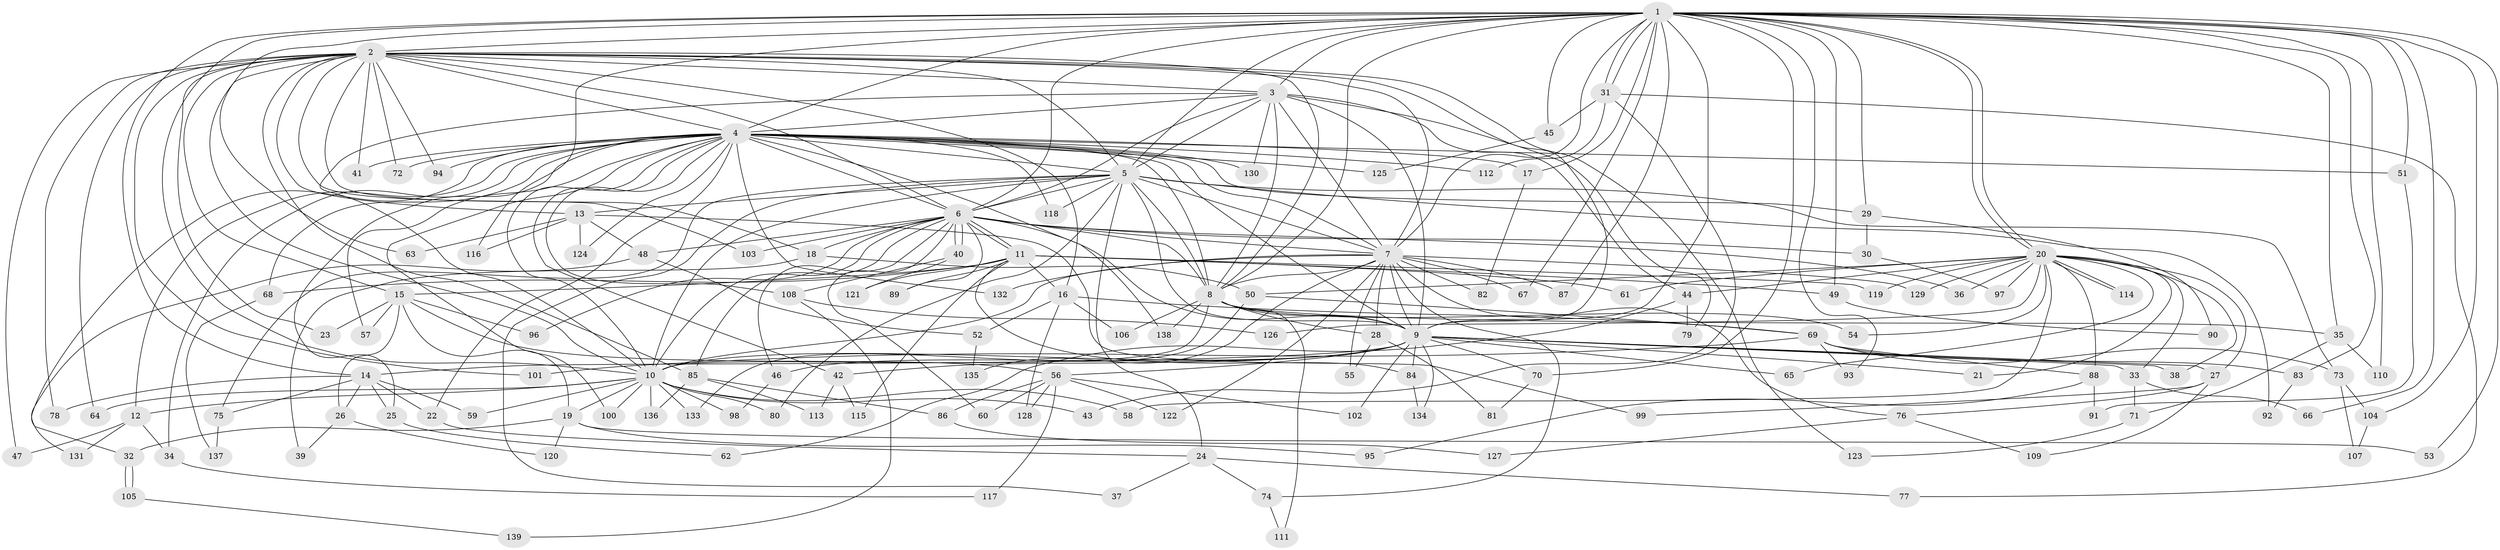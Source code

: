 // coarse degree distribution, {39: 0.009433962264150943, 22: 0.009433962264150943, 9: 0.018867924528301886, 36: 0.009433962264150943, 17: 0.009433962264150943, 13: 0.009433962264150943, 19: 0.009433962264150943, 18: 0.009433962264150943, 11: 0.009433962264150943, 5: 0.02830188679245283, 7: 0.018867924528301886, 8: 0.018867924528301886, 6: 0.0660377358490566, 3: 0.1509433962264151, 20: 0.009433962264150943, 2: 0.5377358490566038, 4: 0.05660377358490566, 1: 0.018867924528301886}
// Generated by graph-tools (version 1.1) at 2025/23/03/03/25 07:23:44]
// undirected, 139 vertices, 303 edges
graph export_dot {
graph [start="1"]
  node [color=gray90,style=filled];
  1;
  2;
  3;
  4;
  5;
  6;
  7;
  8;
  9;
  10;
  11;
  12;
  13;
  14;
  15;
  16;
  17;
  18;
  19;
  20;
  21;
  22;
  23;
  24;
  25;
  26;
  27;
  28;
  29;
  30;
  31;
  32;
  33;
  34;
  35;
  36;
  37;
  38;
  39;
  40;
  41;
  42;
  43;
  44;
  45;
  46;
  47;
  48;
  49;
  50;
  51;
  52;
  53;
  54;
  55;
  56;
  57;
  58;
  59;
  60;
  61;
  62;
  63;
  64;
  65;
  66;
  67;
  68;
  69;
  70;
  71;
  72;
  73;
  74;
  75;
  76;
  77;
  78;
  79;
  80;
  81;
  82;
  83;
  84;
  85;
  86;
  87;
  88;
  89;
  90;
  91;
  92;
  93;
  94;
  95;
  96;
  97;
  98;
  99;
  100;
  101;
  102;
  103;
  104;
  105;
  106;
  107;
  108;
  109;
  110;
  111;
  112;
  113;
  114;
  115;
  116;
  117;
  118;
  119;
  120;
  121;
  122;
  123;
  124;
  125;
  126;
  127;
  128;
  129;
  130;
  131;
  132;
  133;
  134;
  135;
  136;
  137;
  138;
  139;
  1 -- 2;
  1 -- 3;
  1 -- 4;
  1 -- 5;
  1 -- 6;
  1 -- 7;
  1 -- 8;
  1 -- 9;
  1 -- 10;
  1 -- 14;
  1 -- 17;
  1 -- 20;
  1 -- 20;
  1 -- 29;
  1 -- 31;
  1 -- 31;
  1 -- 35;
  1 -- 45;
  1 -- 49;
  1 -- 51;
  1 -- 53;
  1 -- 63;
  1 -- 66;
  1 -- 67;
  1 -- 70;
  1 -- 83;
  1 -- 87;
  1 -- 93;
  1 -- 104;
  1 -- 110;
  1 -- 116;
  2 -- 3;
  2 -- 4;
  2 -- 5;
  2 -- 6;
  2 -- 7;
  2 -- 8;
  2 -- 9;
  2 -- 10;
  2 -- 13;
  2 -- 15;
  2 -- 16;
  2 -- 18;
  2 -- 23;
  2 -- 41;
  2 -- 47;
  2 -- 64;
  2 -- 72;
  2 -- 78;
  2 -- 85;
  2 -- 94;
  2 -- 101;
  2 -- 103;
  2 -- 123;
  3 -- 4;
  3 -- 5;
  3 -- 6;
  3 -- 7;
  3 -- 8;
  3 -- 9;
  3 -- 10;
  3 -- 44;
  3 -- 79;
  3 -- 130;
  4 -- 5;
  4 -- 6;
  4 -- 7;
  4 -- 8;
  4 -- 9;
  4 -- 10;
  4 -- 12;
  4 -- 17;
  4 -- 22;
  4 -- 25;
  4 -- 29;
  4 -- 32;
  4 -- 34;
  4 -- 41;
  4 -- 42;
  4 -- 51;
  4 -- 57;
  4 -- 68;
  4 -- 72;
  4 -- 94;
  4 -- 100;
  4 -- 108;
  4 -- 112;
  4 -- 118;
  4 -- 124;
  4 -- 125;
  4 -- 130;
  4 -- 132;
  4 -- 138;
  5 -- 6;
  5 -- 7;
  5 -- 8;
  5 -- 9;
  5 -- 10;
  5 -- 13;
  5 -- 24;
  5 -- 37;
  5 -- 73;
  5 -- 75;
  5 -- 80;
  5 -- 92;
  5 -- 118;
  6 -- 7;
  6 -- 8;
  6 -- 9;
  6 -- 10;
  6 -- 11;
  6 -- 11;
  6 -- 18;
  6 -- 30;
  6 -- 36;
  6 -- 40;
  6 -- 40;
  6 -- 46;
  6 -- 48;
  6 -- 60;
  6 -- 85;
  6 -- 89;
  6 -- 96;
  6 -- 103;
  7 -- 8;
  7 -- 9;
  7 -- 10;
  7 -- 28;
  7 -- 55;
  7 -- 67;
  7 -- 74;
  7 -- 76;
  7 -- 82;
  7 -- 87;
  7 -- 122;
  7 -- 129;
  7 -- 132;
  7 -- 135;
  8 -- 9;
  8 -- 10;
  8 -- 28;
  8 -- 35;
  8 -- 54;
  8 -- 106;
  8 -- 111;
  8 -- 138;
  9 -- 10;
  9 -- 14;
  9 -- 21;
  9 -- 27;
  9 -- 33;
  9 -- 38;
  9 -- 42;
  9 -- 46;
  9 -- 56;
  9 -- 65;
  9 -- 70;
  9 -- 84;
  9 -- 102;
  9 -- 134;
  10 -- 12;
  10 -- 19;
  10 -- 43;
  10 -- 58;
  10 -- 59;
  10 -- 64;
  10 -- 80;
  10 -- 98;
  10 -- 100;
  10 -- 133;
  10 -- 136;
  11 -- 15;
  11 -- 16;
  11 -- 49;
  11 -- 61;
  11 -- 68;
  11 -- 84;
  11 -- 89;
  11 -- 115;
  11 -- 119;
  11 -- 121;
  12 -- 34;
  12 -- 47;
  12 -- 131;
  13 -- 48;
  13 -- 63;
  13 -- 99;
  13 -- 116;
  13 -- 124;
  14 -- 22;
  14 -- 25;
  14 -- 26;
  14 -- 59;
  14 -- 75;
  14 -- 78;
  15 -- 19;
  15 -- 23;
  15 -- 26;
  15 -- 56;
  15 -- 57;
  15 -- 96;
  16 -- 52;
  16 -- 69;
  16 -- 106;
  16 -- 128;
  17 -- 82;
  18 -- 39;
  18 -- 50;
  19 -- 32;
  19 -- 53;
  19 -- 95;
  19 -- 120;
  20 -- 21;
  20 -- 27;
  20 -- 33;
  20 -- 36;
  20 -- 38;
  20 -- 44;
  20 -- 50;
  20 -- 54;
  20 -- 58;
  20 -- 61;
  20 -- 65;
  20 -- 88;
  20 -- 97;
  20 -- 114;
  20 -- 114;
  20 -- 119;
  20 -- 126;
  20 -- 129;
  22 -- 24;
  24 -- 37;
  24 -- 74;
  24 -- 77;
  25 -- 62;
  26 -- 39;
  26 -- 120;
  27 -- 76;
  27 -- 99;
  27 -- 109;
  28 -- 55;
  28 -- 81;
  29 -- 30;
  29 -- 90;
  30 -- 97;
  31 -- 43;
  31 -- 45;
  31 -- 77;
  31 -- 112;
  32 -- 105;
  32 -- 105;
  33 -- 66;
  33 -- 71;
  34 -- 117;
  35 -- 71;
  35 -- 110;
  40 -- 108;
  40 -- 121;
  42 -- 113;
  42 -- 115;
  44 -- 62;
  44 -- 79;
  45 -- 125;
  46 -- 98;
  48 -- 52;
  48 -- 131;
  49 -- 90;
  50 -- 69;
  50 -- 133;
  51 -- 91;
  52 -- 135;
  56 -- 60;
  56 -- 86;
  56 -- 102;
  56 -- 117;
  56 -- 122;
  56 -- 128;
  68 -- 137;
  69 -- 73;
  69 -- 83;
  69 -- 88;
  69 -- 93;
  69 -- 101;
  70 -- 81;
  71 -- 123;
  73 -- 104;
  73 -- 107;
  74 -- 111;
  75 -- 137;
  76 -- 109;
  76 -- 127;
  83 -- 92;
  84 -- 134;
  85 -- 86;
  85 -- 113;
  85 -- 136;
  86 -- 127;
  88 -- 91;
  88 -- 95;
  104 -- 107;
  105 -- 139;
  108 -- 126;
  108 -- 139;
}
